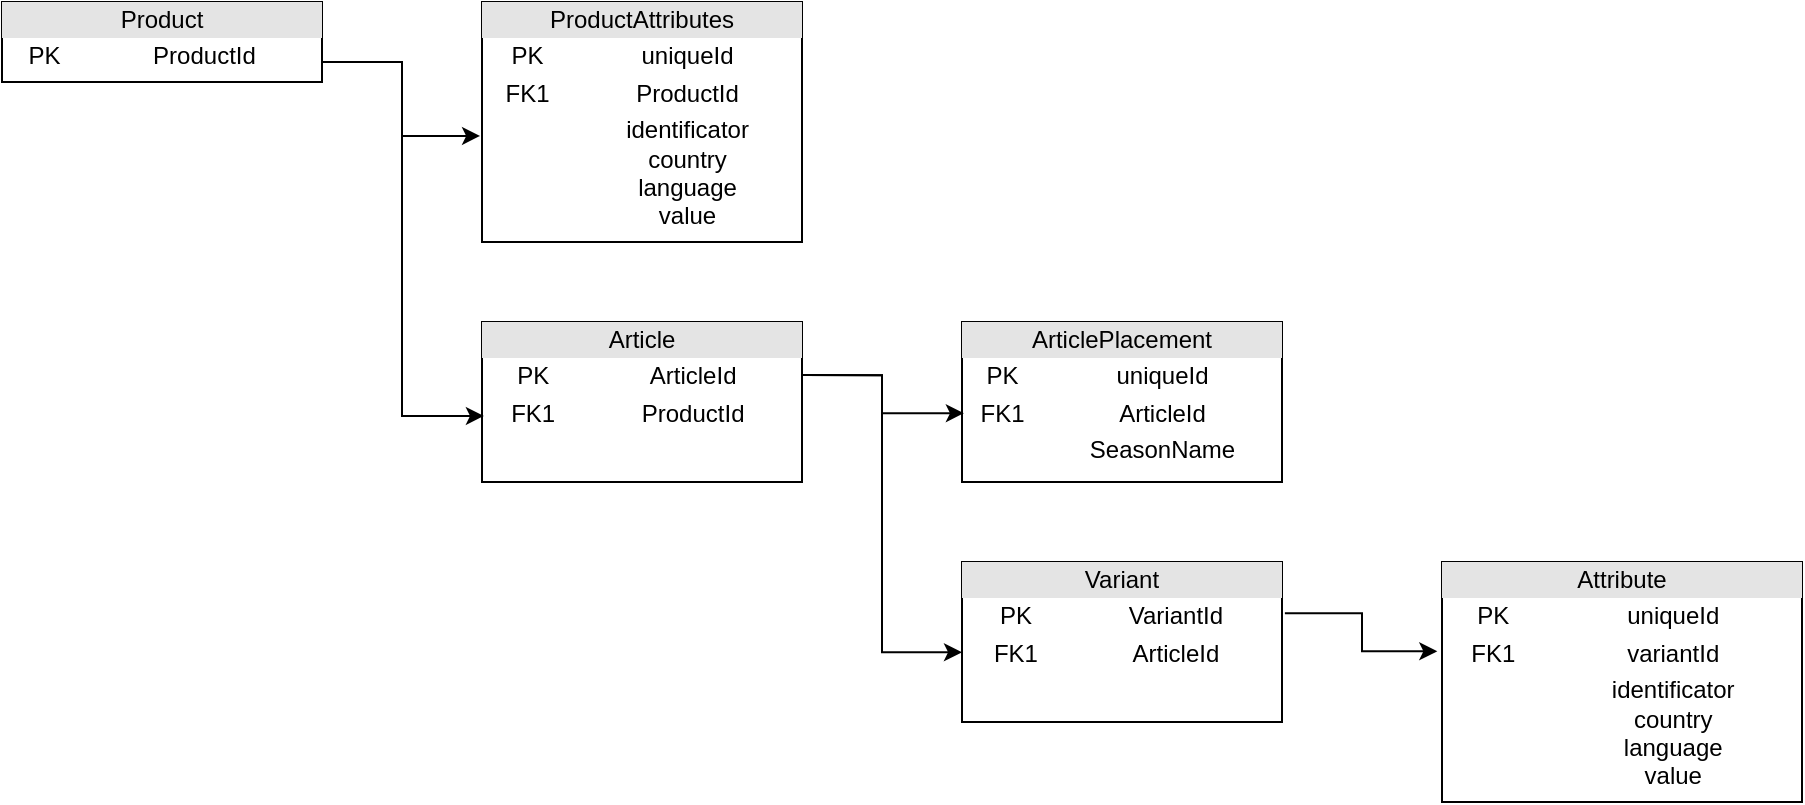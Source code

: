 <mxfile version="24.4.0" type="github">
  <diagram id="C5RBs43oDa-KdzZeNtuy" name="Page-1">
    <mxGraphModel dx="1929" dy="563" grid="1" gridSize="10" guides="1" tooltips="1" connect="1" arrows="1" fold="1" page="1" pageScale="1" pageWidth="827" pageHeight="1169" math="0" shadow="0">
      <root>
        <mxCell id="WIyWlLk6GJQsqaUBKTNV-0" />
        <mxCell id="WIyWlLk6GJQsqaUBKTNV-1" parent="WIyWlLk6GJQsqaUBKTNV-0" />
        <mxCell id="EkKwzovU2S2JpLts0v8O-5" value="&lt;div align=&quot;center&quot; style=&quot;box-sizing:border-box;width:100%;background:#e4e4e4;padding:2px;&quot;&gt;Product&lt;br&gt;&lt;/div&gt;&lt;table align=&quot;center&quot; style=&quot;width:100%;font-size:1em;&quot; cellpadding=&quot;2&quot; cellspacing=&quot;0&quot;&gt;&lt;tbody&gt;&lt;tr&gt;&lt;td&gt;PK&lt;/td&gt;&lt;td&gt;ProductId&lt;br&gt;&lt;/td&gt;&lt;/tr&gt;&lt;tr&gt;&lt;td&gt;&lt;br&gt;&lt;/td&gt;&lt;td&gt;&lt;br&gt;&lt;/td&gt;&lt;/tr&gt;&lt;tr&gt;&lt;td&gt;&lt;br&gt;&lt;/td&gt;&lt;td&gt;&lt;br&gt;&lt;/td&gt;&lt;/tr&gt;&lt;/tbody&gt;&lt;/table&gt;" style="verticalAlign=top;align=center;overflow=fill;html=1;whiteSpace=wrap;" vertex="1" parent="WIyWlLk6GJQsqaUBKTNV-1">
          <mxGeometry x="-640" y="240" width="160" height="40" as="geometry" />
        </mxCell>
        <mxCell id="EkKwzovU2S2JpLts0v8O-6" value="&lt;div align=&quot;center&quot; style=&quot;box-sizing:border-box;width:100%;background:#e4e4e4;padding:2px;&quot;&gt;ProductAttributes&lt;br&gt;&lt;/div&gt;&lt;table align=&quot;center&quot; style=&quot;width:100%;font-size:1em;&quot; cellpadding=&quot;2&quot; cellspacing=&quot;0&quot;&gt;&lt;tbody&gt;&lt;tr&gt;&lt;td&gt;PK&lt;/td&gt;&lt;td&gt;uniqueId&lt;/td&gt;&lt;/tr&gt;&lt;tr&gt;&lt;td&gt;FK1&lt;/td&gt;&lt;td&gt;ProductId&lt;br&gt;&lt;/td&gt;&lt;/tr&gt;&lt;tr&gt;&lt;td&gt;&lt;/td&gt;&lt;td&gt;identificator&lt;br&gt;country&lt;br&gt;language&lt;br&gt;value&lt;br&gt;&lt;/td&gt;&lt;/tr&gt;&lt;/tbody&gt;&lt;/table&gt;" style="verticalAlign=top;align=center;overflow=fill;html=1;whiteSpace=wrap;" vertex="1" parent="WIyWlLk6GJQsqaUBKTNV-1">
          <mxGeometry x="-400" y="240" width="160" height="120" as="geometry" />
        </mxCell>
        <mxCell id="EkKwzovU2S2JpLts0v8O-7" value="&lt;div align=&quot;center&quot; style=&quot;box-sizing:border-box;width:100%;background:#e4e4e4;padding:2px;&quot;&gt;Article&lt;br&gt;&lt;/div&gt;&lt;table align=&quot;center&quot; style=&quot;width:100%;font-size:1em;&quot; cellpadding=&quot;2&quot; cellspacing=&quot;0&quot;&gt;&lt;tbody&gt;&lt;tr&gt;&lt;td&gt;PK&lt;/td&gt;&lt;td&gt;ArticleId&lt;br&gt;&lt;/td&gt;&lt;/tr&gt;&lt;tr&gt;&lt;td&gt;FK1&lt;/td&gt;&lt;td&gt;ProductId&lt;br&gt;&lt;/td&gt;&lt;/tr&gt;&lt;tr&gt;&lt;td&gt;&lt;/td&gt;&lt;td&gt;&lt;br&gt;&lt;/td&gt;&lt;/tr&gt;&lt;/tbody&gt;&lt;/table&gt;" style="verticalAlign=top;align=center;overflow=fill;html=1;whiteSpace=wrap;" vertex="1" parent="WIyWlLk6GJQsqaUBKTNV-1">
          <mxGeometry x="-400" y="400" width="160" height="80" as="geometry" />
        </mxCell>
        <mxCell id="EkKwzovU2S2JpLts0v8O-8" value="&lt;div align=&quot;center&quot; style=&quot;box-sizing:border-box;width:100%;background:#e4e4e4;padding:2px;&quot;&gt;ArticlePlacement&lt;br&gt;&lt;/div&gt;&lt;table align=&quot;center&quot; style=&quot;width:100%;font-size:1em;&quot; cellpadding=&quot;2&quot; cellspacing=&quot;0&quot;&gt;&lt;tbody&gt;&lt;tr&gt;&lt;td&gt;PK&lt;/td&gt;&lt;td&gt;uniqueId&lt;/td&gt;&lt;/tr&gt;&lt;tr&gt;&lt;td&gt;FK1&lt;/td&gt;&lt;td&gt;ArticleId&lt;br&gt;&lt;/td&gt;&lt;/tr&gt;&lt;tr&gt;&lt;td&gt;&lt;/td&gt;&lt;td&gt;SeasonName&lt;br&gt;&lt;br&gt;&lt;/td&gt;&lt;/tr&gt;&lt;/tbody&gt;&lt;/table&gt;" style="verticalAlign=top;align=center;overflow=fill;html=1;whiteSpace=wrap;" vertex="1" parent="WIyWlLk6GJQsqaUBKTNV-1">
          <mxGeometry x="-160" y="400" width="160" height="80" as="geometry" />
        </mxCell>
        <mxCell id="EkKwzovU2S2JpLts0v8O-9" value="&lt;div align=&quot;center&quot; style=&quot;box-sizing:border-box;width:100%;background:#e4e4e4;padding:2px;&quot;&gt;Variant&lt;br&gt;&lt;/div&gt;&lt;table align=&quot;center&quot; style=&quot;width:100%;font-size:1em;&quot; cellpadding=&quot;2&quot; cellspacing=&quot;0&quot;&gt;&lt;tbody&gt;&lt;tr&gt;&lt;td&gt;PK&lt;/td&gt;&lt;td&gt;VariantId&lt;br&gt;&lt;/td&gt;&lt;/tr&gt;&lt;tr&gt;&lt;td&gt;FK1&lt;/td&gt;&lt;td&gt;ArticleId&lt;br&gt;&lt;/td&gt;&lt;/tr&gt;&lt;tr&gt;&lt;td&gt;&lt;/td&gt;&lt;td&gt;&lt;br&gt;&lt;/td&gt;&lt;/tr&gt;&lt;/tbody&gt;&lt;/table&gt;" style="verticalAlign=top;align=center;overflow=fill;html=1;whiteSpace=wrap;" vertex="1" parent="WIyWlLk6GJQsqaUBKTNV-1">
          <mxGeometry x="-160" y="520" width="160" height="80" as="geometry" />
        </mxCell>
        <mxCell id="EkKwzovU2S2JpLts0v8O-10" value="&lt;div align=&quot;center&quot; style=&quot;box-sizing:border-box;width:100%;background:#e4e4e4;padding:2px;&quot;&gt;Attribute&lt;br&gt;&lt;/div&gt;&lt;table align=&quot;center&quot; style=&quot;width:100%;font-size:1em;&quot; cellpadding=&quot;2&quot; cellspacing=&quot;0&quot;&gt;&lt;tbody&gt;&lt;tr&gt;&lt;td&gt;PK&lt;/td&gt;&lt;td&gt;uniqueId&lt;/td&gt;&lt;/tr&gt;&lt;tr&gt;&lt;td&gt;FK1&lt;/td&gt;&lt;td&gt;variantId&lt;br&gt;&lt;/td&gt;&lt;/tr&gt;&lt;tr&gt;&lt;td&gt;&lt;/td&gt;&lt;td&gt;identificator&lt;br&gt;country&lt;br&gt;language&lt;br&gt;value&lt;br&gt;&lt;/td&gt;&lt;/tr&gt;&lt;/tbody&gt;&lt;/table&gt;" style="verticalAlign=top;align=center;overflow=fill;html=1;whiteSpace=wrap;" vertex="1" parent="WIyWlLk6GJQsqaUBKTNV-1">
          <mxGeometry x="80" y="520" width="180" height="120" as="geometry" />
        </mxCell>
        <mxCell id="EkKwzovU2S2JpLts0v8O-11" style="edgeStyle=orthogonalEdgeStyle;rounded=0;orthogonalLoop=1;jettySize=auto;html=1;exitX=1;exitY=0.75;exitDx=0;exitDy=0;entryX=-0.006;entryY=0.558;entryDx=0;entryDy=0;entryPerimeter=0;" edge="1" parent="WIyWlLk6GJQsqaUBKTNV-1" source="EkKwzovU2S2JpLts0v8O-5" target="EkKwzovU2S2JpLts0v8O-6">
          <mxGeometry relative="1" as="geometry" />
        </mxCell>
        <mxCell id="EkKwzovU2S2JpLts0v8O-12" style="edgeStyle=orthogonalEdgeStyle;rounded=0;orthogonalLoop=1;jettySize=auto;html=1;exitX=1;exitY=0.75;exitDx=0;exitDy=0;entryX=0.006;entryY=0.587;entryDx=0;entryDy=0;entryPerimeter=0;" edge="1" parent="WIyWlLk6GJQsqaUBKTNV-1" source="EkKwzovU2S2JpLts0v8O-5" target="EkKwzovU2S2JpLts0v8O-7">
          <mxGeometry relative="1" as="geometry" />
        </mxCell>
        <mxCell id="EkKwzovU2S2JpLts0v8O-14" style="edgeStyle=orthogonalEdgeStyle;rounded=0;orthogonalLoop=1;jettySize=auto;html=1;entryX=0.006;entryY=0.57;entryDx=0;entryDy=0;entryPerimeter=0;exitX=0.997;exitY=0.332;exitDx=0;exitDy=0;exitPerimeter=0;" edge="1" parent="WIyWlLk6GJQsqaUBKTNV-1" source="EkKwzovU2S2JpLts0v8O-7" target="EkKwzovU2S2JpLts0v8O-8">
          <mxGeometry relative="1" as="geometry" />
        </mxCell>
        <mxCell id="EkKwzovU2S2JpLts0v8O-16" style="edgeStyle=orthogonalEdgeStyle;rounded=0;orthogonalLoop=1;jettySize=auto;html=1;entryX=0;entryY=0.564;entryDx=0;entryDy=0;entryPerimeter=0;exitX=1.006;exitY=0.332;exitDx=0;exitDy=0;exitPerimeter=0;" edge="1" parent="WIyWlLk6GJQsqaUBKTNV-1" source="EkKwzovU2S2JpLts0v8O-7" target="EkKwzovU2S2JpLts0v8O-9">
          <mxGeometry relative="1" as="geometry" />
        </mxCell>
        <mxCell id="EkKwzovU2S2JpLts0v8O-17" style="edgeStyle=orthogonalEdgeStyle;rounded=0;orthogonalLoop=1;jettySize=auto;html=1;entryX=-0.013;entryY=0.372;entryDx=0;entryDy=0;entryPerimeter=0;exitX=1.009;exitY=0.32;exitDx=0;exitDy=0;exitPerimeter=0;" edge="1" parent="WIyWlLk6GJQsqaUBKTNV-1" source="EkKwzovU2S2JpLts0v8O-9" target="EkKwzovU2S2JpLts0v8O-10">
          <mxGeometry relative="1" as="geometry" />
        </mxCell>
      </root>
    </mxGraphModel>
  </diagram>
</mxfile>

